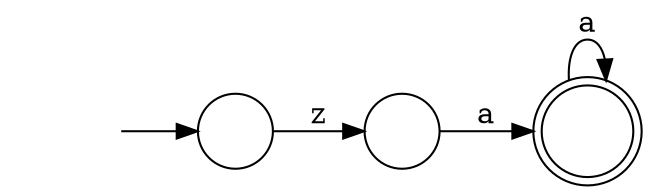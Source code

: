 digraph Automaton {
	graph [bb="0,0,293,77",
		dpi=96,
		rankdir=LR
	];
	node [label="\N"];
	0	 [height=0.61111,
		label="",
		pos="271,22",
		shape=doublecircle,
		width=0.61111];
	0 -> 0	 [label=a,
		lp="271,69.5",
		pos="e,278.68,42.991 263.32,42.991 262.37,53.087 264.93,62 271,62 274.89,62 277.34,58.342 278.35,53.059"];
	1	 [height=0.5,
		label="",
		pos="109,22",
		shape=circle,
		width=0.5];
	2	 [height=0.5,
		label="",
		pos="188,22",
		shape=circle,
		width=0.5];
	1 -> 2	 [label=z,
		lp="148.5,29.5",
		pos="e,169.96,22 127.09,22 136.66,22 148.82,22 159.68,22"];
	initial	 [height=0.5,
		label="",
		pos="27,22",
		shape=plaintext,
		width=0.75];
	initial -> 1	 [pos="e,90.826,22 54.195,22 62.654,22 72.051,22 80.595,22"];
	2 -> 0	 [label=a,
		lp="227.5,29.5",
		pos="e,248.81,22 206.18,22 215.61,22 227.6,22 238.64,22"];
}
